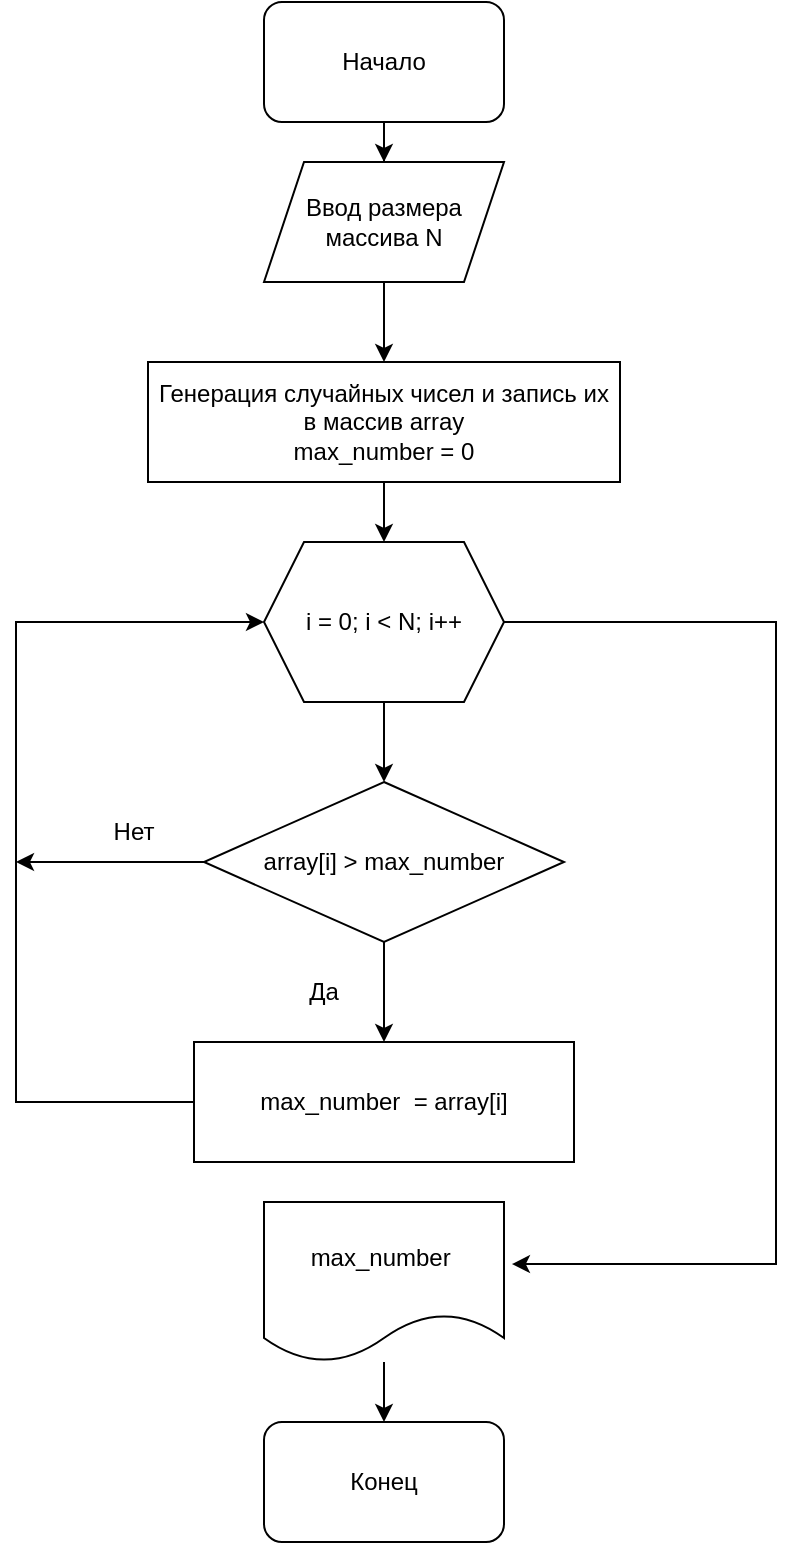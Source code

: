 <mxfile version="20.0.4" type="github">
  <diagram id="jJGRw95dWDgaeLlw6LhA" name="Page-1">
    <mxGraphModel dx="1422" dy="765" grid="1" gridSize="10" guides="1" tooltips="1" connect="1" arrows="1" fold="1" page="1" pageScale="1" pageWidth="827" pageHeight="1169" math="0" shadow="0">
      <root>
        <mxCell id="0" />
        <mxCell id="1" parent="0" />
        <mxCell id="5KVS-R2hr6FTwqYqiyv3-18" value="" style="edgeStyle=orthogonalEdgeStyle;rounded=0;orthogonalLoop=1;jettySize=auto;html=1;" edge="1" parent="1" source="5KVS-R2hr6FTwqYqiyv3-1" target="5KVS-R2hr6FTwqYqiyv3-4">
          <mxGeometry relative="1" as="geometry" />
        </mxCell>
        <mxCell id="5KVS-R2hr6FTwqYqiyv3-1" value="Начало" style="rounded=1;whiteSpace=wrap;html=1;" vertex="1" parent="1">
          <mxGeometry x="354" y="20" width="120" height="60" as="geometry" />
        </mxCell>
        <mxCell id="5KVS-R2hr6FTwqYqiyv3-2" value="Конец" style="rounded=1;whiteSpace=wrap;html=1;" vertex="1" parent="1">
          <mxGeometry x="354" y="730" width="120" height="60" as="geometry" />
        </mxCell>
        <mxCell id="5KVS-R2hr6FTwqYqiyv3-20" value="" style="edgeStyle=orthogonalEdgeStyle;rounded=0;orthogonalLoop=1;jettySize=auto;html=1;" edge="1" parent="1" source="5KVS-R2hr6FTwqYqiyv3-3" target="5KVS-R2hr6FTwqYqiyv3-5">
          <mxGeometry relative="1" as="geometry" />
        </mxCell>
        <mxCell id="5KVS-R2hr6FTwqYqiyv3-3" value="Генерация случайных чисел и запись их в массив array&lt;br&gt;max_number = 0" style="rounded=0;whiteSpace=wrap;html=1;" vertex="1" parent="1">
          <mxGeometry x="296" y="200" width="236" height="60" as="geometry" />
        </mxCell>
        <mxCell id="5KVS-R2hr6FTwqYqiyv3-19" value="" style="edgeStyle=orthogonalEdgeStyle;rounded=0;orthogonalLoop=1;jettySize=auto;html=1;" edge="1" parent="1" source="5KVS-R2hr6FTwqYqiyv3-4" target="5KVS-R2hr6FTwqYqiyv3-3">
          <mxGeometry relative="1" as="geometry" />
        </mxCell>
        <mxCell id="5KVS-R2hr6FTwqYqiyv3-4" value="Ввод размера массива N" style="shape=parallelogram;perimeter=parallelogramPerimeter;whiteSpace=wrap;html=1;fixedSize=1;" vertex="1" parent="1">
          <mxGeometry x="354" y="100" width="120" height="60" as="geometry" />
        </mxCell>
        <mxCell id="5KVS-R2hr6FTwqYqiyv3-12" style="edgeStyle=orthogonalEdgeStyle;rounded=0;orthogonalLoop=1;jettySize=auto;html=1;entryX=1.033;entryY=0.388;entryDx=0;entryDy=0;entryPerimeter=0;" edge="1" parent="1" source="5KVS-R2hr6FTwqYqiyv3-5" target="5KVS-R2hr6FTwqYqiyv3-16">
          <mxGeometry relative="1" as="geometry">
            <mxPoint x="570" y="690" as="targetPoint" />
            <Array as="points">
              <mxPoint x="610" y="330" />
              <mxPoint x="610" y="651" />
            </Array>
          </mxGeometry>
        </mxCell>
        <mxCell id="5KVS-R2hr6FTwqYqiyv3-13" style="edgeStyle=orthogonalEdgeStyle;rounded=0;orthogonalLoop=1;jettySize=auto;html=1;entryX=0.5;entryY=0;entryDx=0;entryDy=0;" edge="1" parent="1" source="5KVS-R2hr6FTwqYqiyv3-5" target="5KVS-R2hr6FTwqYqiyv3-6">
          <mxGeometry relative="1" as="geometry" />
        </mxCell>
        <mxCell id="5KVS-R2hr6FTwqYqiyv3-5" value="i = 0; i &amp;lt; N; i++" style="shape=hexagon;perimeter=hexagonPerimeter2;whiteSpace=wrap;html=1;fixedSize=1;" vertex="1" parent="1">
          <mxGeometry x="354" y="290" width="120" height="80" as="geometry" />
        </mxCell>
        <mxCell id="5KVS-R2hr6FTwqYqiyv3-9" value="" style="edgeStyle=orthogonalEdgeStyle;rounded=0;orthogonalLoop=1;jettySize=auto;html=1;" edge="1" parent="1" source="5KVS-R2hr6FTwqYqiyv3-6" target="5KVS-R2hr6FTwqYqiyv3-8">
          <mxGeometry relative="1" as="geometry" />
        </mxCell>
        <mxCell id="5KVS-R2hr6FTwqYqiyv3-11" style="edgeStyle=orthogonalEdgeStyle;rounded=0;orthogonalLoop=1;jettySize=auto;html=1;" edge="1" parent="1" source="5KVS-R2hr6FTwqYqiyv3-6">
          <mxGeometry relative="1" as="geometry">
            <mxPoint x="230" y="450" as="targetPoint" />
          </mxGeometry>
        </mxCell>
        <mxCell id="5KVS-R2hr6FTwqYqiyv3-6" value="array[i] &amp;gt; max_number" style="rhombus;whiteSpace=wrap;html=1;" vertex="1" parent="1">
          <mxGeometry x="324" y="410" width="180" height="80" as="geometry" />
        </mxCell>
        <mxCell id="5KVS-R2hr6FTwqYqiyv3-10" style="edgeStyle=orthogonalEdgeStyle;rounded=0;orthogonalLoop=1;jettySize=auto;html=1;entryX=0;entryY=0.5;entryDx=0;entryDy=0;" edge="1" parent="1" source="5KVS-R2hr6FTwqYqiyv3-8" target="5KVS-R2hr6FTwqYqiyv3-5">
          <mxGeometry relative="1" as="geometry">
            <Array as="points">
              <mxPoint x="230" y="570" />
              <mxPoint x="230" y="330" />
            </Array>
          </mxGeometry>
        </mxCell>
        <mxCell id="5KVS-R2hr6FTwqYqiyv3-8" value="max_number&amp;nbsp; = array[i]" style="whiteSpace=wrap;html=1;" vertex="1" parent="1">
          <mxGeometry x="319" y="540" width="190" height="60" as="geometry" />
        </mxCell>
        <mxCell id="5KVS-R2hr6FTwqYqiyv3-14" value="Нет" style="text;html=1;strokeColor=none;fillColor=none;align=center;verticalAlign=middle;whiteSpace=wrap;rounded=0;" vertex="1" parent="1">
          <mxGeometry x="259" y="420" width="60" height="30" as="geometry" />
        </mxCell>
        <mxCell id="5KVS-R2hr6FTwqYqiyv3-15" value="Да" style="text;html=1;strokeColor=none;fillColor=none;align=center;verticalAlign=middle;whiteSpace=wrap;rounded=0;" vertex="1" parent="1">
          <mxGeometry x="354" y="500" width="60" height="30" as="geometry" />
        </mxCell>
        <mxCell id="5KVS-R2hr6FTwqYqiyv3-17" value="" style="edgeStyle=orthogonalEdgeStyle;rounded=0;orthogonalLoop=1;jettySize=auto;html=1;" edge="1" parent="1" source="5KVS-R2hr6FTwqYqiyv3-16" target="5KVS-R2hr6FTwqYqiyv3-2">
          <mxGeometry relative="1" as="geometry" />
        </mxCell>
        <mxCell id="5KVS-R2hr6FTwqYqiyv3-16" value="max_number&amp;nbsp;" style="shape=document;whiteSpace=wrap;html=1;boundedLbl=1;" vertex="1" parent="1">
          <mxGeometry x="354" y="620" width="120" height="80" as="geometry" />
        </mxCell>
      </root>
    </mxGraphModel>
  </diagram>
</mxfile>
